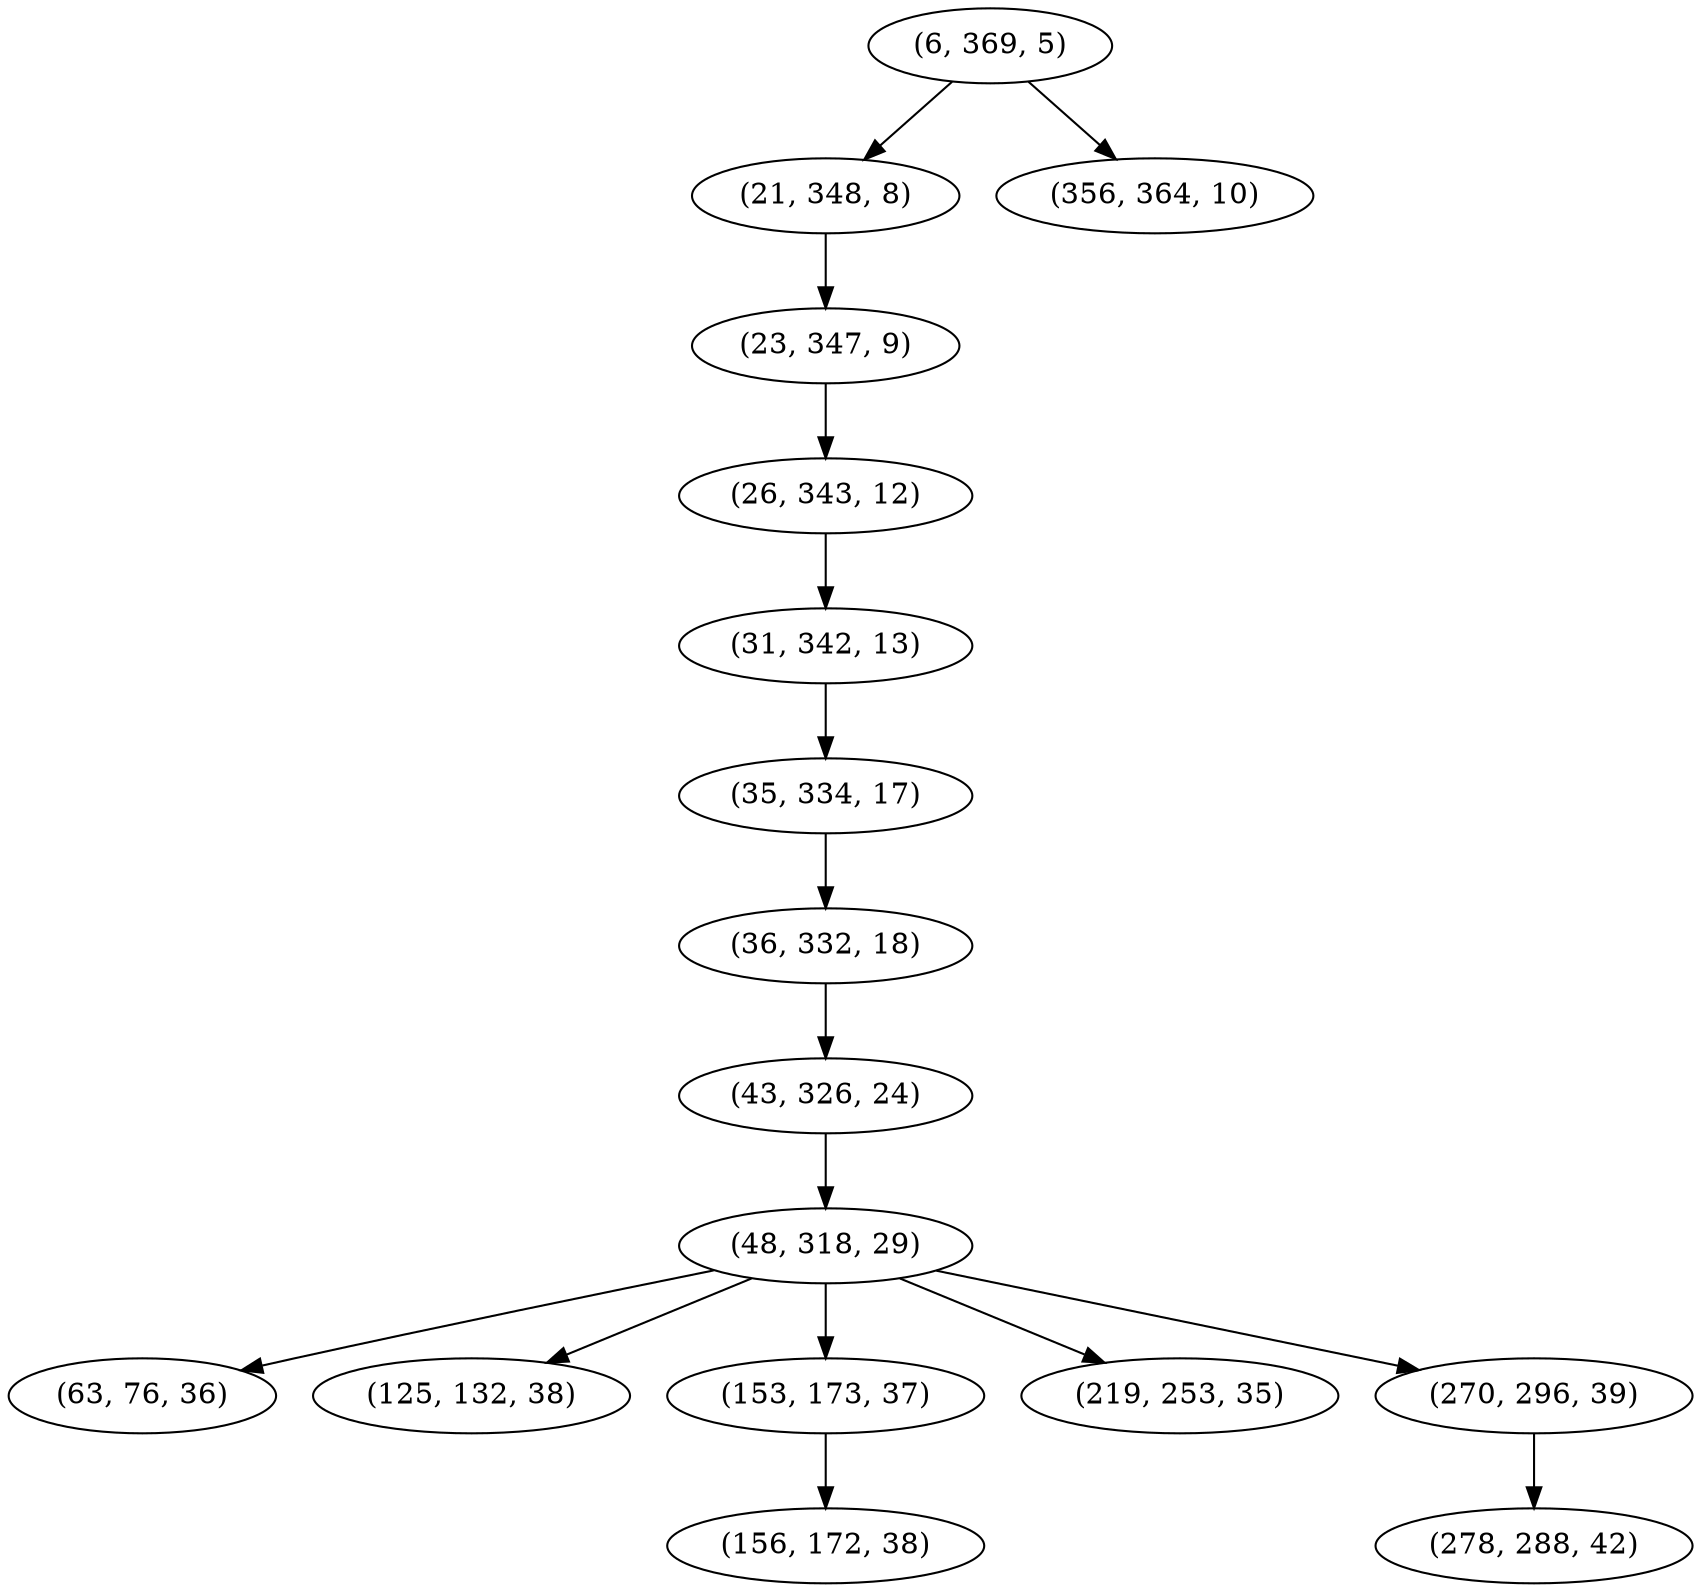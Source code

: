 digraph tree {
    "(6, 369, 5)";
    "(21, 348, 8)";
    "(23, 347, 9)";
    "(26, 343, 12)";
    "(31, 342, 13)";
    "(35, 334, 17)";
    "(36, 332, 18)";
    "(43, 326, 24)";
    "(48, 318, 29)";
    "(63, 76, 36)";
    "(125, 132, 38)";
    "(153, 173, 37)";
    "(156, 172, 38)";
    "(219, 253, 35)";
    "(270, 296, 39)";
    "(278, 288, 42)";
    "(356, 364, 10)";
    "(6, 369, 5)" -> "(21, 348, 8)";
    "(6, 369, 5)" -> "(356, 364, 10)";
    "(21, 348, 8)" -> "(23, 347, 9)";
    "(23, 347, 9)" -> "(26, 343, 12)";
    "(26, 343, 12)" -> "(31, 342, 13)";
    "(31, 342, 13)" -> "(35, 334, 17)";
    "(35, 334, 17)" -> "(36, 332, 18)";
    "(36, 332, 18)" -> "(43, 326, 24)";
    "(43, 326, 24)" -> "(48, 318, 29)";
    "(48, 318, 29)" -> "(63, 76, 36)";
    "(48, 318, 29)" -> "(125, 132, 38)";
    "(48, 318, 29)" -> "(153, 173, 37)";
    "(48, 318, 29)" -> "(219, 253, 35)";
    "(48, 318, 29)" -> "(270, 296, 39)";
    "(153, 173, 37)" -> "(156, 172, 38)";
    "(270, 296, 39)" -> "(278, 288, 42)";
}
